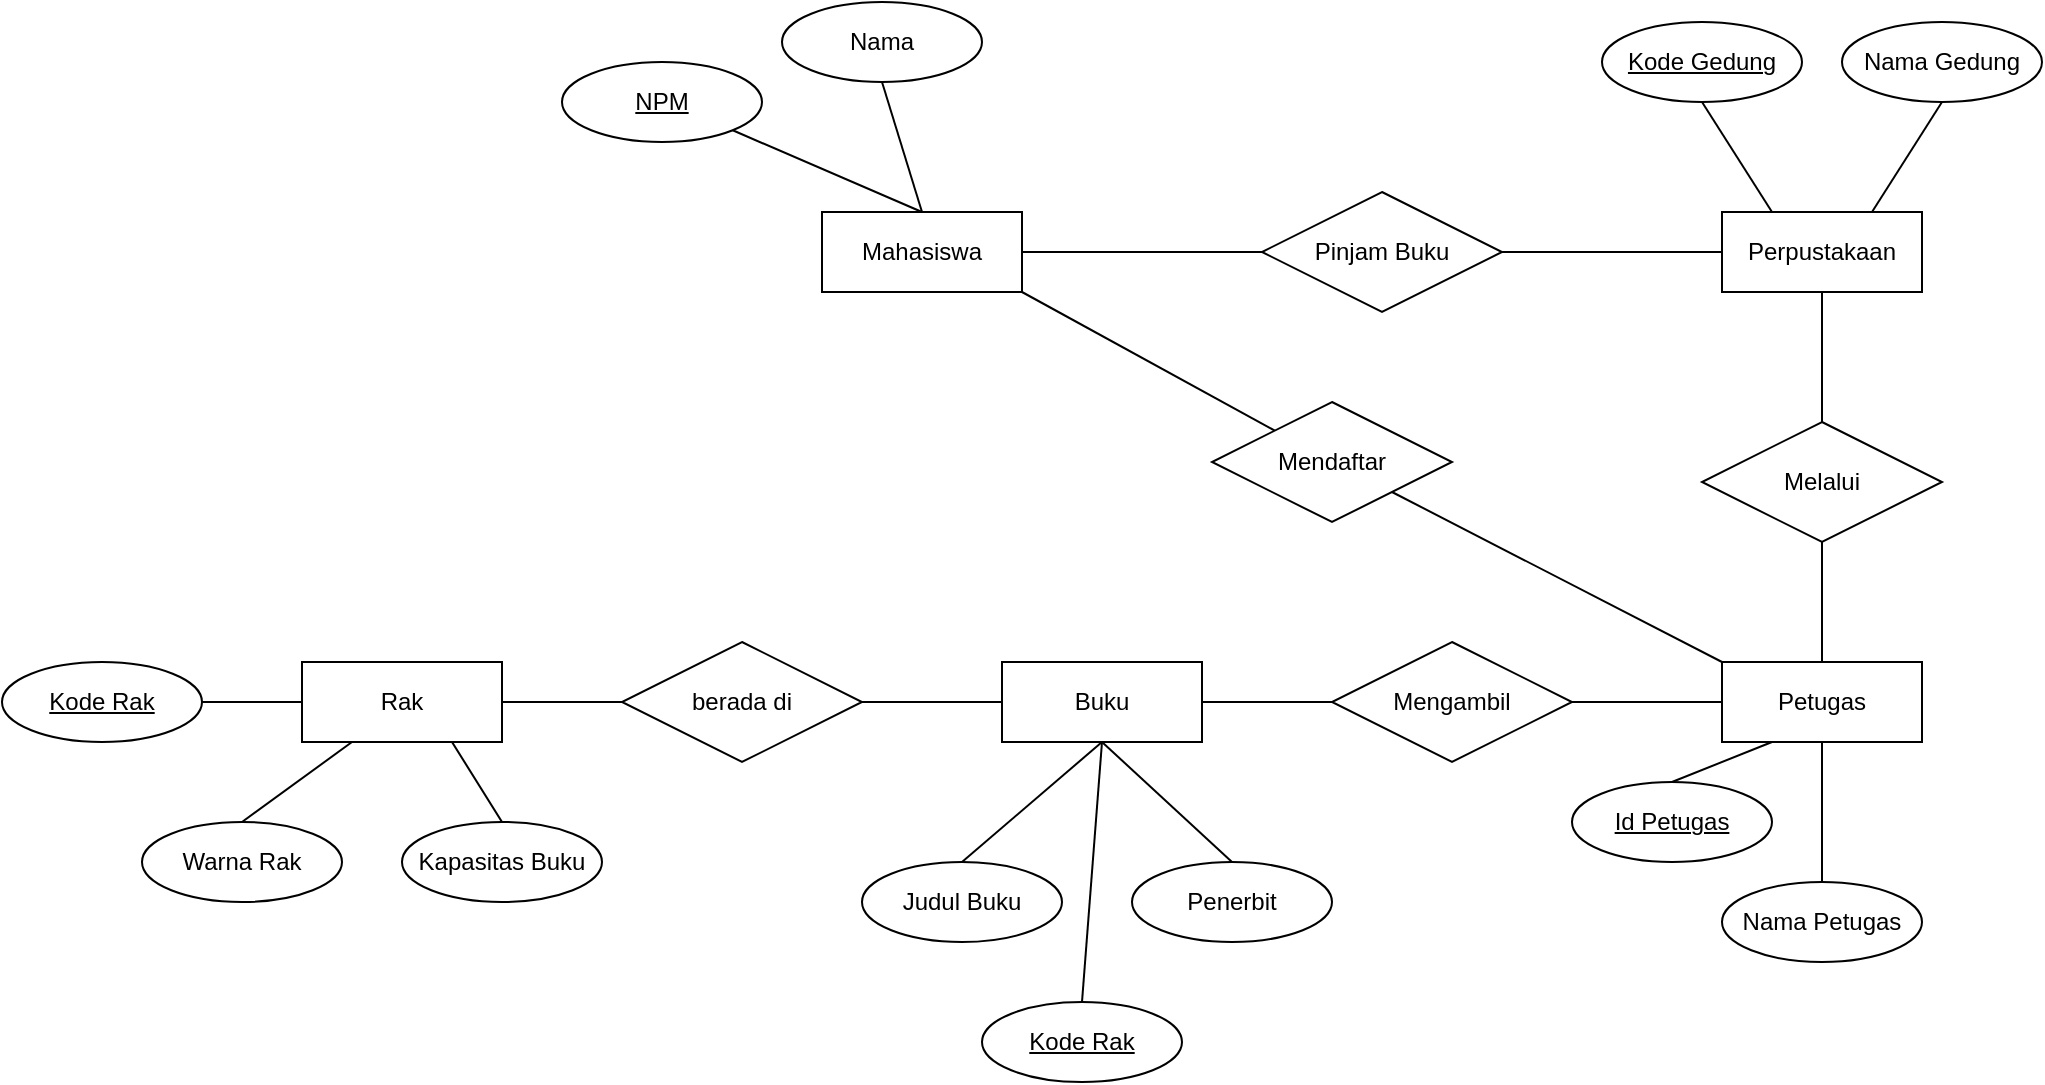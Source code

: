 <mxfile version="23.0.2" type="device">
  <diagram name="Page-1" id="nY2MPPAW5ZwuCeBeAnr3">
    <mxGraphModel dx="2270" dy="830" grid="1" gridSize="10" guides="1" tooltips="1" connect="1" arrows="1" fold="1" page="1" pageScale="1" pageWidth="850" pageHeight="1100" math="0" shadow="0">
      <root>
        <mxCell id="0" />
        <mxCell id="1" parent="0" />
        <mxCell id="hcWIyMQXQOss8XHs0uEl-1" value="Mahasiswa" style="whiteSpace=wrap;html=1;align=center;" vertex="1" parent="1">
          <mxGeometry x="110" y="165" width="100" height="40" as="geometry" />
        </mxCell>
        <mxCell id="hcWIyMQXQOss8XHs0uEl-3" value="Petugas" style="whiteSpace=wrap;html=1;align=center;" vertex="1" parent="1">
          <mxGeometry x="560" y="390" width="100" height="40" as="geometry" />
        </mxCell>
        <mxCell id="hcWIyMQXQOss8XHs0uEl-6" value="NPM" style="ellipse;whiteSpace=wrap;html=1;align=center;fontStyle=4;" vertex="1" parent="1">
          <mxGeometry x="-20" y="90" width="100" height="40" as="geometry" />
        </mxCell>
        <mxCell id="hcWIyMQXQOss8XHs0uEl-7" value="Nama" style="ellipse;whiteSpace=wrap;html=1;align=center;" vertex="1" parent="1">
          <mxGeometry x="90" y="60" width="100" height="40" as="geometry" />
        </mxCell>
        <mxCell id="hcWIyMQXQOss8XHs0uEl-9" value="" style="endArrow=none;html=1;rounded=0;exitX=1;exitY=1;exitDx=0;exitDy=0;entryX=0.5;entryY=0;entryDx=0;entryDy=0;" edge="1" parent="1" source="hcWIyMQXQOss8XHs0uEl-6" target="hcWIyMQXQOss8XHs0uEl-1">
          <mxGeometry relative="1" as="geometry">
            <mxPoint x="170" y="335" as="sourcePoint" />
            <mxPoint x="330" y="335" as="targetPoint" />
          </mxGeometry>
        </mxCell>
        <mxCell id="hcWIyMQXQOss8XHs0uEl-10" value="" style="endArrow=none;html=1;rounded=0;exitX=0.5;exitY=1;exitDx=0;exitDy=0;entryX=0.5;entryY=0;entryDx=0;entryDy=0;" edge="1" parent="1" source="hcWIyMQXQOss8XHs0uEl-7" target="hcWIyMQXQOss8XHs0uEl-1">
          <mxGeometry relative="1" as="geometry">
            <mxPoint x="170" y="335" as="sourcePoint" />
            <mxPoint x="330" y="335" as="targetPoint" />
          </mxGeometry>
        </mxCell>
        <mxCell id="hcWIyMQXQOss8XHs0uEl-35" value="Id Petugas" style="ellipse;whiteSpace=wrap;html=1;align=center;fontStyle=4;" vertex="1" parent="1">
          <mxGeometry x="485" y="450" width="100" height="40" as="geometry" />
        </mxCell>
        <mxCell id="hcWIyMQXQOss8XHs0uEl-39" value="" style="endArrow=none;html=1;rounded=0;exitX=0.25;exitY=1;exitDx=0;exitDy=0;entryX=0.5;entryY=0;entryDx=0;entryDy=0;" edge="1" parent="1" source="hcWIyMQXQOss8XHs0uEl-3" target="hcWIyMQXQOss8XHs0uEl-35">
          <mxGeometry relative="1" as="geometry">
            <mxPoint x="800" y="450" as="sourcePoint" />
            <mxPoint x="715" y="460" as="targetPoint" />
          </mxGeometry>
        </mxCell>
        <mxCell id="hcWIyMQXQOss8XHs0uEl-40" value="Nama Petugas" style="ellipse;whiteSpace=wrap;html=1;align=center;" vertex="1" parent="1">
          <mxGeometry x="560" y="500" width="100" height="40" as="geometry" />
        </mxCell>
        <mxCell id="hcWIyMQXQOss8XHs0uEl-41" value="" style="endArrow=none;html=1;rounded=0;exitX=0.5;exitY=1;exitDx=0;exitDy=0;entryX=0.5;entryY=0;entryDx=0;entryDy=0;" edge="1" parent="1" source="hcWIyMQXQOss8XHs0uEl-3" target="hcWIyMQXQOss8XHs0uEl-40">
          <mxGeometry relative="1" as="geometry">
            <mxPoint x="800" y="450" as="sourcePoint" />
            <mxPoint x="960" y="450" as="targetPoint" />
          </mxGeometry>
        </mxCell>
        <mxCell id="hcWIyMQXQOss8XHs0uEl-47" value="Perpustakaan" style="whiteSpace=wrap;html=1;align=center;" vertex="1" parent="1">
          <mxGeometry x="560" y="165" width="100" height="40" as="geometry" />
        </mxCell>
        <mxCell id="hcWIyMQXQOss8XHs0uEl-48" value="Pinjam Buku" style="shape=rhombus;perimeter=rhombusPerimeter;whiteSpace=wrap;html=1;align=center;" vertex="1" parent="1">
          <mxGeometry x="330" y="155" width="120" height="60" as="geometry" />
        </mxCell>
        <mxCell id="hcWIyMQXQOss8XHs0uEl-49" value="Kode Gedung" style="ellipse;whiteSpace=wrap;html=1;align=center;fontStyle=4;" vertex="1" parent="1">
          <mxGeometry x="500" y="70" width="100" height="40" as="geometry" />
        </mxCell>
        <mxCell id="hcWIyMQXQOss8XHs0uEl-50" value="" style="endArrow=none;html=1;rounded=0;exitX=1;exitY=0.5;exitDx=0;exitDy=0;entryX=0;entryY=0.5;entryDx=0;entryDy=0;" edge="1" parent="1" source="hcWIyMQXQOss8XHs0uEl-1" target="hcWIyMQXQOss8XHs0uEl-48">
          <mxGeometry relative="1" as="geometry">
            <mxPoint x="350" y="300" as="sourcePoint" />
            <mxPoint x="510" y="300" as="targetPoint" />
          </mxGeometry>
        </mxCell>
        <mxCell id="hcWIyMQXQOss8XHs0uEl-51" value="" style="endArrow=none;html=1;rounded=0;exitX=1;exitY=0.5;exitDx=0;exitDy=0;entryX=0;entryY=0.5;entryDx=0;entryDy=0;" edge="1" parent="1" source="hcWIyMQXQOss8XHs0uEl-48" target="hcWIyMQXQOss8XHs0uEl-47">
          <mxGeometry relative="1" as="geometry">
            <mxPoint x="350" y="300" as="sourcePoint" />
            <mxPoint x="510" y="300" as="targetPoint" />
          </mxGeometry>
        </mxCell>
        <mxCell id="hcWIyMQXQOss8XHs0uEl-52" value="" style="endArrow=none;html=1;rounded=0;exitX=0.5;exitY=1;exitDx=0;exitDy=0;entryX=0.25;entryY=0;entryDx=0;entryDy=0;" edge="1" parent="1" source="hcWIyMQXQOss8XHs0uEl-49" target="hcWIyMQXQOss8XHs0uEl-47">
          <mxGeometry relative="1" as="geometry">
            <mxPoint x="350" y="300" as="sourcePoint" />
            <mxPoint x="510" y="300" as="targetPoint" />
          </mxGeometry>
        </mxCell>
        <mxCell id="hcWIyMQXQOss8XHs0uEl-56" value="Nama Gedung" style="ellipse;whiteSpace=wrap;html=1;align=center;" vertex="1" parent="1">
          <mxGeometry x="620" y="70" width="100" height="40" as="geometry" />
        </mxCell>
        <mxCell id="hcWIyMQXQOss8XHs0uEl-57" value="" style="endArrow=none;html=1;rounded=0;entryX=0.5;entryY=1;entryDx=0;entryDy=0;exitX=0.75;exitY=0;exitDx=0;exitDy=0;" edge="1" parent="1" source="hcWIyMQXQOss8XHs0uEl-47" target="hcWIyMQXQOss8XHs0uEl-56">
          <mxGeometry relative="1" as="geometry">
            <mxPoint x="350" y="300" as="sourcePoint" />
            <mxPoint x="510" y="300" as="targetPoint" />
          </mxGeometry>
        </mxCell>
        <mxCell id="hcWIyMQXQOss8XHs0uEl-58" value="Melalui" style="shape=rhombus;perimeter=rhombusPerimeter;whiteSpace=wrap;html=1;align=center;" vertex="1" parent="1">
          <mxGeometry x="550" y="270" width="120" height="60" as="geometry" />
        </mxCell>
        <mxCell id="hcWIyMQXQOss8XHs0uEl-59" value="" style="endArrow=none;html=1;rounded=0;entryX=0.5;entryY=0;entryDx=0;entryDy=0;exitX=0.5;exitY=1;exitDx=0;exitDy=0;" edge="1" parent="1" source="hcWIyMQXQOss8XHs0uEl-47" target="hcWIyMQXQOss8XHs0uEl-58">
          <mxGeometry relative="1" as="geometry">
            <mxPoint x="350" y="300" as="sourcePoint" />
            <mxPoint x="510" y="300" as="targetPoint" />
          </mxGeometry>
        </mxCell>
        <mxCell id="hcWIyMQXQOss8XHs0uEl-60" value="" style="endArrow=none;html=1;rounded=0;entryX=0.5;entryY=0;entryDx=0;entryDy=0;exitX=0.5;exitY=1;exitDx=0;exitDy=0;" edge="1" parent="1" source="hcWIyMQXQOss8XHs0uEl-58" target="hcWIyMQXQOss8XHs0uEl-3">
          <mxGeometry relative="1" as="geometry">
            <mxPoint x="620" y="215" as="sourcePoint" />
            <mxPoint x="620" y="260" as="targetPoint" />
          </mxGeometry>
        </mxCell>
        <mxCell id="hcWIyMQXQOss8XHs0uEl-61" value="Buku" style="whiteSpace=wrap;html=1;align=center;" vertex="1" parent="1">
          <mxGeometry x="200" y="390" width="100" height="40" as="geometry" />
        </mxCell>
        <mxCell id="hcWIyMQXQOss8XHs0uEl-62" value="Mengambil" style="shape=rhombus;perimeter=rhombusPerimeter;whiteSpace=wrap;html=1;align=center;" vertex="1" parent="1">
          <mxGeometry x="365" y="380" width="120" height="60" as="geometry" />
        </mxCell>
        <mxCell id="hcWIyMQXQOss8XHs0uEl-63" value="" style="endArrow=none;html=1;rounded=0;exitX=1;exitY=0.5;exitDx=0;exitDy=0;entryX=0;entryY=0.5;entryDx=0;entryDy=0;" edge="1" parent="1" source="hcWIyMQXQOss8XHs0uEl-61" target="hcWIyMQXQOss8XHs0uEl-62">
          <mxGeometry relative="1" as="geometry">
            <mxPoint x="350" y="300" as="sourcePoint" />
            <mxPoint x="510" y="300" as="targetPoint" />
          </mxGeometry>
        </mxCell>
        <mxCell id="hcWIyMQXQOss8XHs0uEl-64" value="" style="endArrow=none;html=1;rounded=0;exitX=1;exitY=0.5;exitDx=0;exitDy=0;entryX=0;entryY=0.5;entryDx=0;entryDy=0;" edge="1" parent="1" source="hcWIyMQXQOss8XHs0uEl-62" target="hcWIyMQXQOss8XHs0uEl-3">
          <mxGeometry relative="1" as="geometry">
            <mxPoint x="350" y="300" as="sourcePoint" />
            <mxPoint x="510" y="300" as="targetPoint" />
          </mxGeometry>
        </mxCell>
        <mxCell id="hcWIyMQXQOss8XHs0uEl-65" value="Judul Buku" style="ellipse;whiteSpace=wrap;html=1;align=center;" vertex="1" parent="1">
          <mxGeometry x="130" y="490" width="100" height="40" as="geometry" />
        </mxCell>
        <mxCell id="hcWIyMQXQOss8XHs0uEl-66" value="Penerbit" style="ellipse;whiteSpace=wrap;html=1;align=center;" vertex="1" parent="1">
          <mxGeometry x="265" y="490" width="100" height="40" as="geometry" />
        </mxCell>
        <mxCell id="hcWIyMQXQOss8XHs0uEl-69" value="Kode Rak" style="ellipse;whiteSpace=wrap;html=1;align=center;fontStyle=4;" vertex="1" parent="1">
          <mxGeometry x="190" y="560" width="100" height="40" as="geometry" />
        </mxCell>
        <mxCell id="hcWIyMQXQOss8XHs0uEl-70" value="" style="endArrow=none;html=1;rounded=0;exitX=0.5;exitY=1;exitDx=0;exitDy=0;entryX=0.5;entryY=0;entryDx=0;entryDy=0;" edge="1" parent="1" source="hcWIyMQXQOss8XHs0uEl-61" target="hcWIyMQXQOss8XHs0uEl-69">
          <mxGeometry relative="1" as="geometry">
            <mxPoint x="350" y="300" as="sourcePoint" />
            <mxPoint x="510" y="300" as="targetPoint" />
          </mxGeometry>
        </mxCell>
        <mxCell id="hcWIyMQXQOss8XHs0uEl-71" value="" style="endArrow=none;html=1;rounded=0;exitX=0.5;exitY=0;exitDx=0;exitDy=0;entryX=0.5;entryY=1;entryDx=0;entryDy=0;" edge="1" parent="1" source="hcWIyMQXQOss8XHs0uEl-65" target="hcWIyMQXQOss8XHs0uEl-61">
          <mxGeometry relative="1" as="geometry">
            <mxPoint x="350" y="300" as="sourcePoint" />
            <mxPoint x="510" y="300" as="targetPoint" />
          </mxGeometry>
        </mxCell>
        <mxCell id="hcWIyMQXQOss8XHs0uEl-72" value="" style="endArrow=none;html=1;rounded=0;exitX=0.5;exitY=1;exitDx=0;exitDy=0;entryX=0.5;entryY=0;entryDx=0;entryDy=0;" edge="1" parent="1" source="hcWIyMQXQOss8XHs0uEl-61" target="hcWIyMQXQOss8XHs0uEl-66">
          <mxGeometry relative="1" as="geometry">
            <mxPoint x="350" y="300" as="sourcePoint" />
            <mxPoint x="510" y="300" as="targetPoint" />
          </mxGeometry>
        </mxCell>
        <mxCell id="hcWIyMQXQOss8XHs0uEl-73" value="" style="endArrow=none;html=1;rounded=0;exitX=1;exitY=1;exitDx=0;exitDy=0;" edge="1" parent="1" source="hcWIyMQXQOss8XHs0uEl-1" target="hcWIyMQXQOss8XHs0uEl-74">
          <mxGeometry relative="1" as="geometry">
            <mxPoint x="350" y="300" as="sourcePoint" />
            <mxPoint x="260" y="240" as="targetPoint" />
          </mxGeometry>
        </mxCell>
        <mxCell id="hcWIyMQXQOss8XHs0uEl-74" value="Mendaftar" style="shape=rhombus;perimeter=rhombusPerimeter;whiteSpace=wrap;html=1;align=center;" vertex="1" parent="1">
          <mxGeometry x="305" y="260" width="120" height="60" as="geometry" />
        </mxCell>
        <mxCell id="hcWIyMQXQOss8XHs0uEl-75" value="" style="endArrow=none;html=1;rounded=0;exitX=1;exitY=1;exitDx=0;exitDy=0;entryX=0;entryY=0;entryDx=0;entryDy=0;" edge="1" parent="1" source="hcWIyMQXQOss8XHs0uEl-74" target="hcWIyMQXQOss8XHs0uEl-3">
          <mxGeometry relative="1" as="geometry">
            <mxPoint x="350" y="300" as="sourcePoint" />
            <mxPoint x="510" y="300" as="targetPoint" />
          </mxGeometry>
        </mxCell>
        <mxCell id="hcWIyMQXQOss8XHs0uEl-76" value="Rak" style="whiteSpace=wrap;html=1;align=center;" vertex="1" parent="1">
          <mxGeometry x="-150" y="390" width="100" height="40" as="geometry" />
        </mxCell>
        <mxCell id="hcWIyMQXQOss8XHs0uEl-78" value="berada di" style="shape=rhombus;perimeter=rhombusPerimeter;whiteSpace=wrap;html=1;align=center;" vertex="1" parent="1">
          <mxGeometry x="10" y="380" width="120" height="60" as="geometry" />
        </mxCell>
        <mxCell id="hcWIyMQXQOss8XHs0uEl-79" value="" style="endArrow=none;html=1;rounded=0;exitX=1;exitY=0.5;exitDx=0;exitDy=0;entryX=0;entryY=0.5;entryDx=0;entryDy=0;" edge="1" parent="1" source="hcWIyMQXQOss8XHs0uEl-78" target="hcWIyMQXQOss8XHs0uEl-61">
          <mxGeometry relative="1" as="geometry">
            <mxPoint x="350" y="200" as="sourcePoint" />
            <mxPoint x="510" y="200" as="targetPoint" />
          </mxGeometry>
        </mxCell>
        <mxCell id="hcWIyMQXQOss8XHs0uEl-80" value="" style="endArrow=none;html=1;rounded=0;exitX=1;exitY=0.5;exitDx=0;exitDy=0;entryX=0;entryY=0.5;entryDx=0;entryDy=0;" edge="1" parent="1" source="hcWIyMQXQOss8XHs0uEl-76" target="hcWIyMQXQOss8XHs0uEl-78">
          <mxGeometry relative="1" as="geometry">
            <mxPoint x="350" y="200" as="sourcePoint" />
            <mxPoint x="510" y="200" as="targetPoint" />
          </mxGeometry>
        </mxCell>
        <mxCell id="hcWIyMQXQOss8XHs0uEl-81" value="Warna Rak" style="ellipse;whiteSpace=wrap;html=1;align=center;" vertex="1" parent="1">
          <mxGeometry x="-230" y="470" width="100" height="40" as="geometry" />
        </mxCell>
        <mxCell id="hcWIyMQXQOss8XHs0uEl-82" value="Kapasitas Buku" style="ellipse;whiteSpace=wrap;html=1;align=center;" vertex="1" parent="1">
          <mxGeometry x="-100" y="470" width="100" height="40" as="geometry" />
        </mxCell>
        <mxCell id="hcWIyMQXQOss8XHs0uEl-83" value="Kode Rak" style="ellipse;whiteSpace=wrap;html=1;align=center;fontStyle=4;" vertex="1" parent="1">
          <mxGeometry x="-300" y="390" width="100" height="40" as="geometry" />
        </mxCell>
        <mxCell id="hcWIyMQXQOss8XHs0uEl-84" value="" style="endArrow=none;html=1;rounded=0;exitX=1;exitY=0.5;exitDx=0;exitDy=0;entryX=0;entryY=0.5;entryDx=0;entryDy=0;" edge="1" parent="1" source="hcWIyMQXQOss8XHs0uEl-83" target="hcWIyMQXQOss8XHs0uEl-76">
          <mxGeometry relative="1" as="geometry">
            <mxPoint x="350" y="200" as="sourcePoint" />
            <mxPoint x="510" y="200" as="targetPoint" />
          </mxGeometry>
        </mxCell>
        <mxCell id="hcWIyMQXQOss8XHs0uEl-85" value="" style="endArrow=none;html=1;rounded=0;exitX=0.25;exitY=1;exitDx=0;exitDy=0;entryX=0.5;entryY=0;entryDx=0;entryDy=0;" edge="1" parent="1" source="hcWIyMQXQOss8XHs0uEl-76" target="hcWIyMQXQOss8XHs0uEl-81">
          <mxGeometry relative="1" as="geometry">
            <mxPoint x="350" y="200" as="sourcePoint" />
            <mxPoint x="510" y="200" as="targetPoint" />
          </mxGeometry>
        </mxCell>
        <mxCell id="hcWIyMQXQOss8XHs0uEl-86" value="" style="endArrow=none;html=1;rounded=0;exitX=0.75;exitY=1;exitDx=0;exitDy=0;entryX=0.5;entryY=0;entryDx=0;entryDy=0;" edge="1" parent="1" source="hcWIyMQXQOss8XHs0uEl-76" target="hcWIyMQXQOss8XHs0uEl-82">
          <mxGeometry relative="1" as="geometry">
            <mxPoint x="350" y="200" as="sourcePoint" />
            <mxPoint x="510" y="200" as="targetPoint" />
          </mxGeometry>
        </mxCell>
      </root>
    </mxGraphModel>
  </diagram>
</mxfile>
